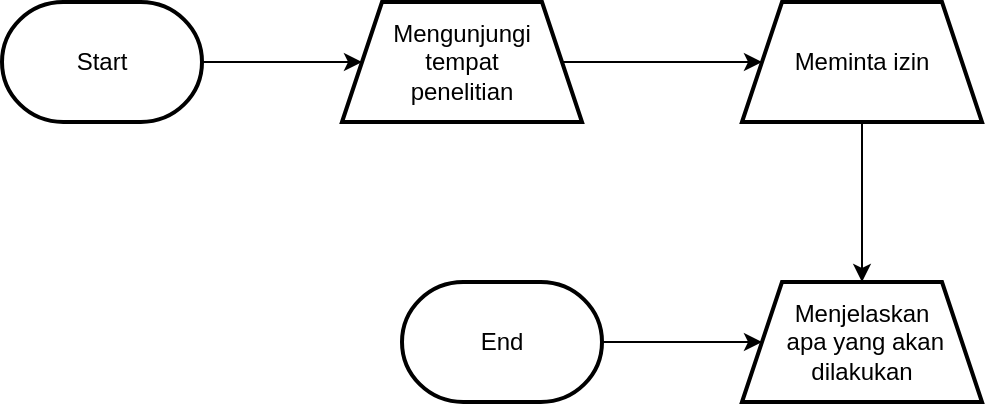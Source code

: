<mxfile version="26.2.14">
  <diagram id="kgpKYQtTHZ0yAKxKKP6v" name="Page-1">
    <mxGraphModel dx="1371" dy="838" grid="1" gridSize="10" guides="1" tooltips="1" connect="1" arrows="1" fold="1" page="1" pageScale="1" pageWidth="850" pageHeight="1100" math="0" shadow="0">
      <root>
        <mxCell id="0" />
        <mxCell id="1" parent="0" />
        <mxCell id="AK4zQ1OxzSkpfUwCLa1c-9" value="" style="edgeStyle=orthogonalEdgeStyle;rounded=0;orthogonalLoop=1;jettySize=auto;html=1;" edge="1" parent="1" source="AK4zQ1OxzSkpfUwCLa1c-1" target="AK4zQ1OxzSkpfUwCLa1c-8">
          <mxGeometry relative="1" as="geometry" />
        </mxCell>
        <mxCell id="AK4zQ1OxzSkpfUwCLa1c-1" value="Start" style="strokeWidth=2;html=1;shape=mxgraph.flowchart.terminator;whiteSpace=wrap;" vertex="1" parent="1">
          <mxGeometry x="110" y="200" width="100" height="60" as="geometry" />
        </mxCell>
        <mxCell id="AK4zQ1OxzSkpfUwCLa1c-12" value="" style="edgeStyle=orthogonalEdgeStyle;rounded=0;orthogonalLoop=1;jettySize=auto;html=1;" edge="1" parent="1" source="AK4zQ1OxzSkpfUwCLa1c-8" target="AK4zQ1OxzSkpfUwCLa1c-11">
          <mxGeometry relative="1" as="geometry" />
        </mxCell>
        <mxCell id="AK4zQ1OxzSkpfUwCLa1c-8" value="Mengunjungi&lt;br&gt;tempat&lt;div&gt;penelitian&lt;/div&gt;" style="shape=trapezoid;perimeter=trapezoidPerimeter;whiteSpace=wrap;html=1;fixedSize=1;strokeWidth=2;" vertex="1" parent="1">
          <mxGeometry x="280" y="200" width="120" height="60" as="geometry" />
        </mxCell>
        <mxCell id="AK4zQ1OxzSkpfUwCLa1c-14" value="" style="edgeStyle=orthogonalEdgeStyle;rounded=0;orthogonalLoop=1;jettySize=auto;html=1;" edge="1" parent="1" source="AK4zQ1OxzSkpfUwCLa1c-11" target="AK4zQ1OxzSkpfUwCLa1c-13">
          <mxGeometry relative="1" as="geometry" />
        </mxCell>
        <mxCell id="AK4zQ1OxzSkpfUwCLa1c-11" value="Meminta izin" style="shape=trapezoid;perimeter=trapezoidPerimeter;whiteSpace=wrap;html=1;fixedSize=1;strokeWidth=2;" vertex="1" parent="1">
          <mxGeometry x="480" y="200" width="120" height="60" as="geometry" />
        </mxCell>
        <mxCell id="AK4zQ1OxzSkpfUwCLa1c-13" value="Menjelaskan&lt;br&gt;&amp;nbsp;apa yang akan dilakukan" style="shape=trapezoid;perimeter=trapezoidPerimeter;whiteSpace=wrap;html=1;fixedSize=1;strokeWidth=2;" vertex="1" parent="1">
          <mxGeometry x="480" y="340" width="120" height="60" as="geometry" />
        </mxCell>
        <mxCell id="AK4zQ1OxzSkpfUwCLa1c-16" value="" style="edgeStyle=orthogonalEdgeStyle;rounded=0;orthogonalLoop=1;jettySize=auto;html=1;" edge="1" parent="1" source="AK4zQ1OxzSkpfUwCLa1c-15" target="AK4zQ1OxzSkpfUwCLa1c-13">
          <mxGeometry relative="1" as="geometry" />
        </mxCell>
        <mxCell id="AK4zQ1OxzSkpfUwCLa1c-15" value="End" style="strokeWidth=2;html=1;shape=mxgraph.flowchart.terminator;whiteSpace=wrap;" vertex="1" parent="1">
          <mxGeometry x="310" y="340" width="100" height="60" as="geometry" />
        </mxCell>
      </root>
    </mxGraphModel>
  </diagram>
</mxfile>

